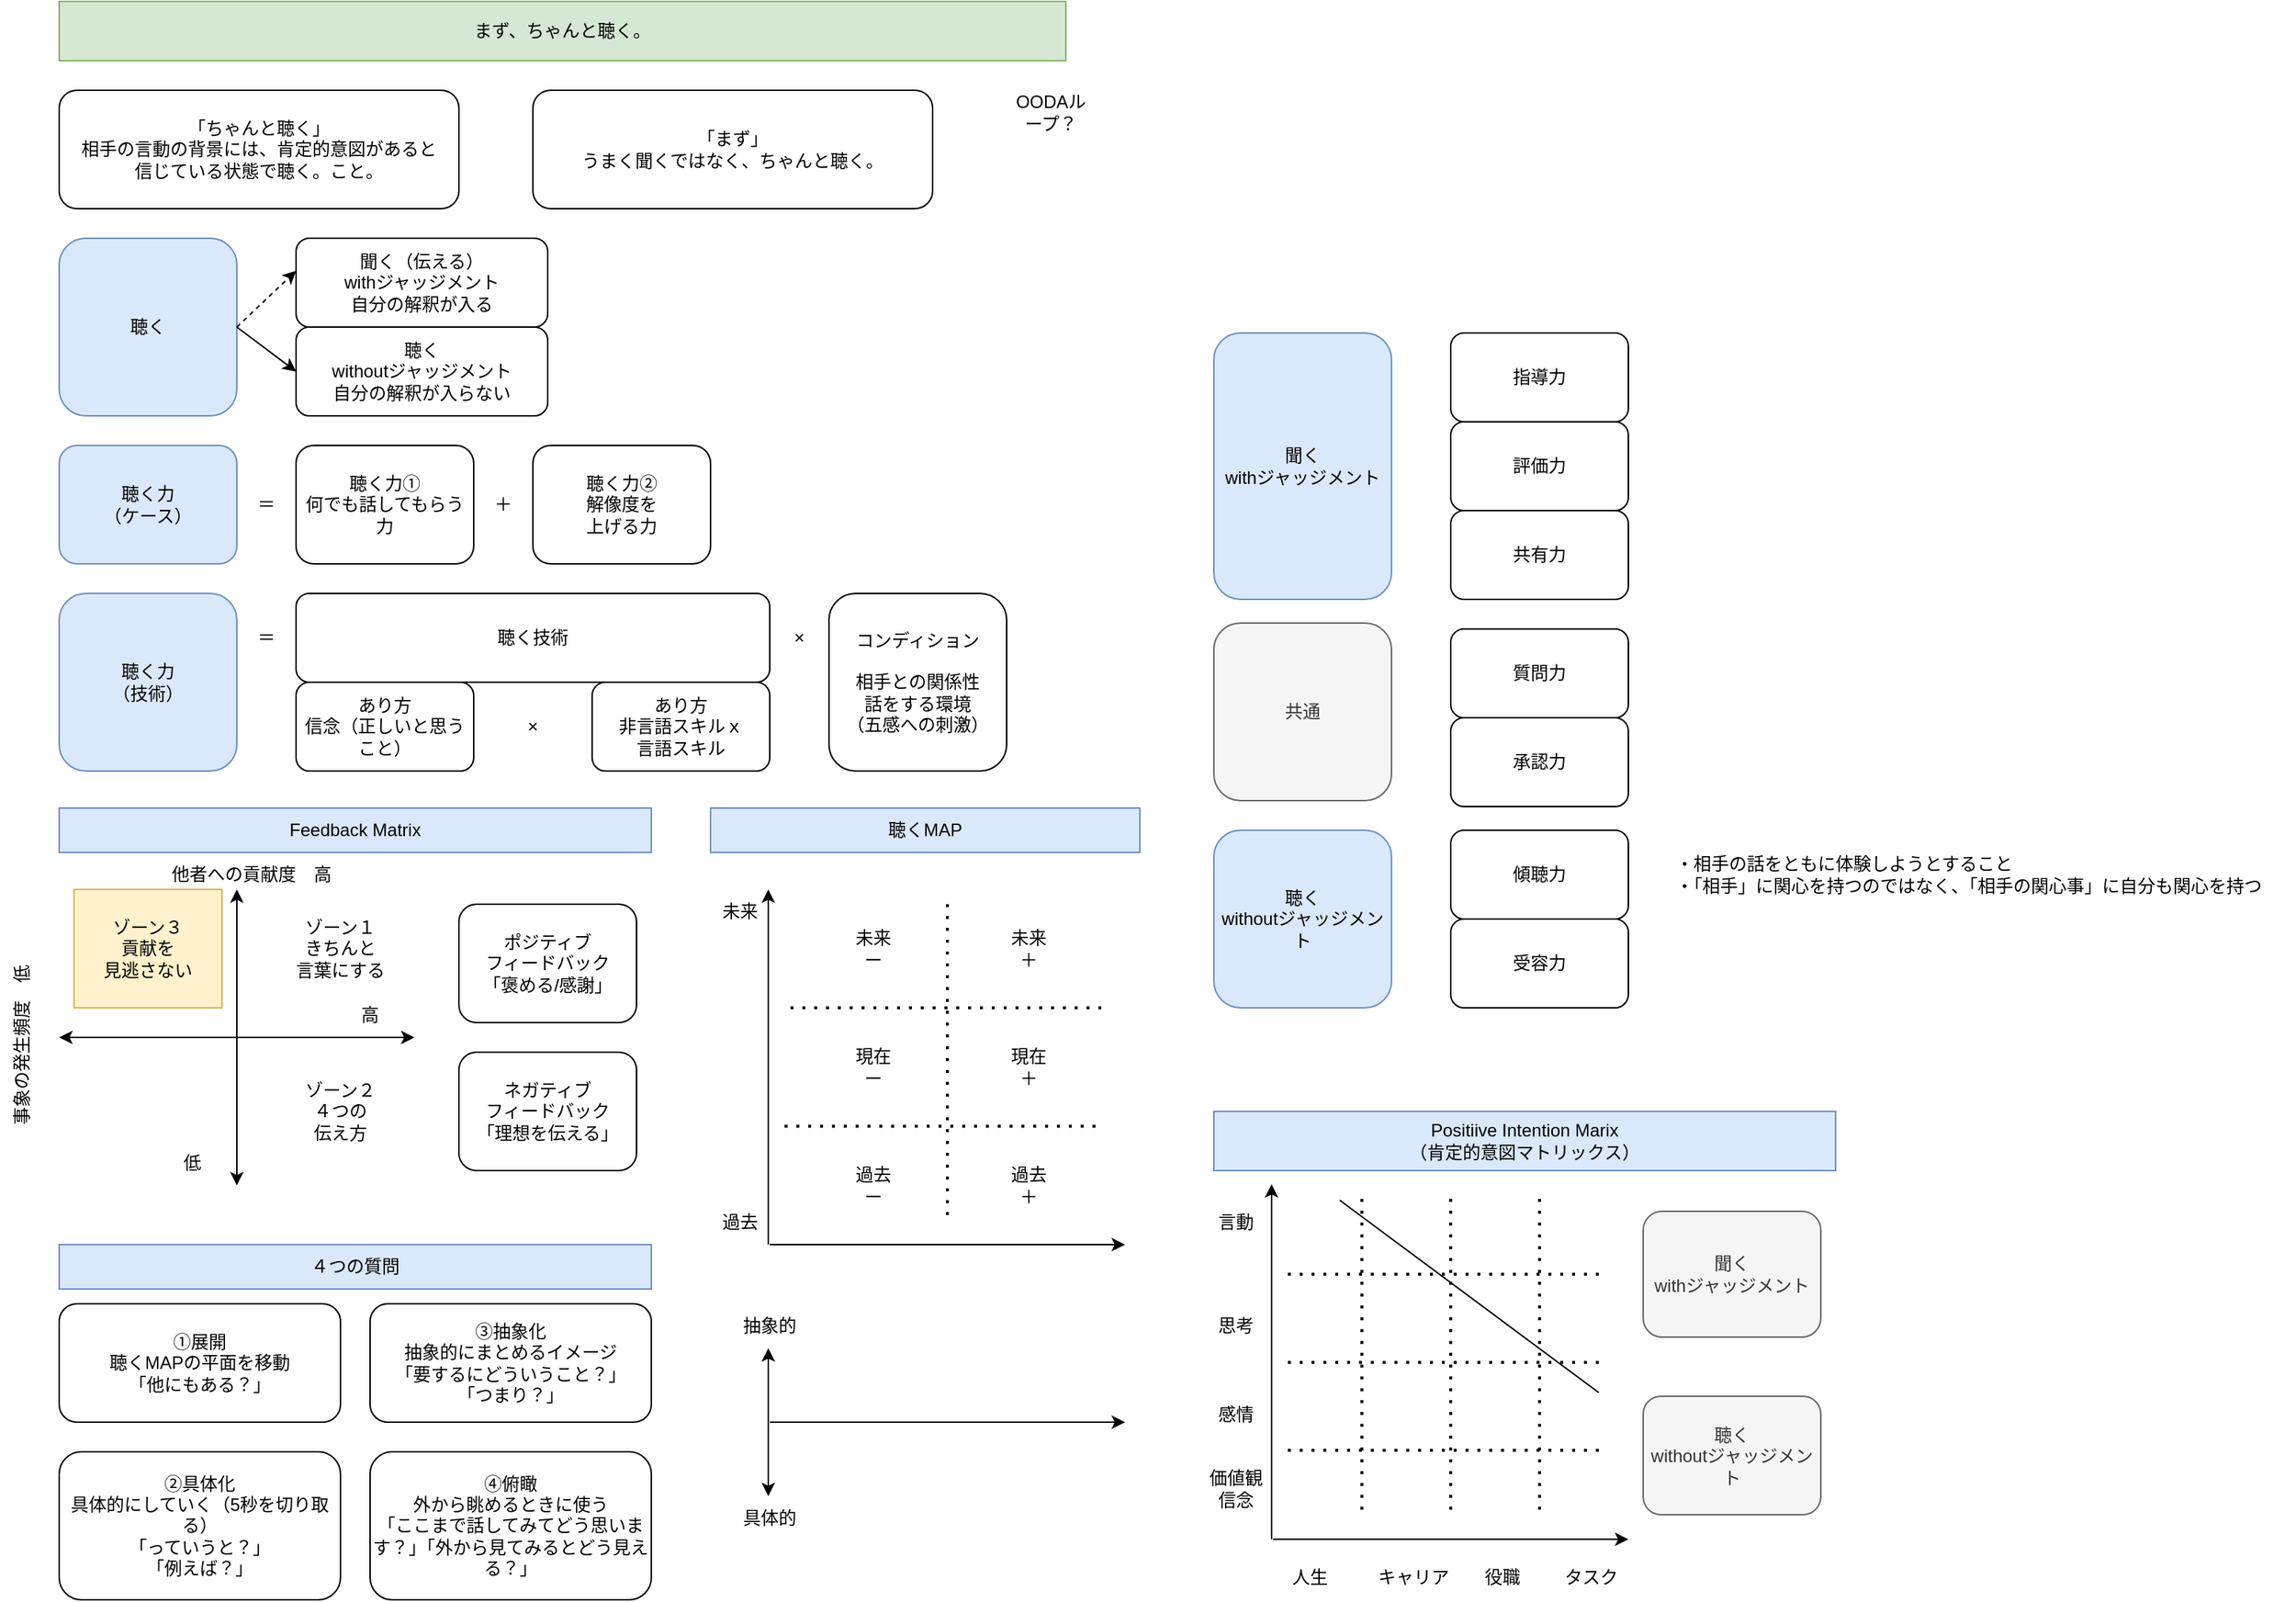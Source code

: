 <mxfile version="26.0.8">
  <diagram name="ページ1" id="4HgTYoFACG-caNTI2MGD">
    <mxGraphModel dx="867" dy="664" grid="1" gridSize="10" guides="1" tooltips="1" connect="1" arrows="1" fold="1" page="1" pageScale="1" pageWidth="1169" pageHeight="827" math="0" shadow="0">
      <root>
        <mxCell id="0" />
        <mxCell id="1" parent="0" />
        <mxCell id="07Ang8cjGGsQBQ0ae3U9-1" value="まず、ちゃんと聴く。" style="text;html=1;align=center;verticalAlign=middle;whiteSpace=wrap;rounded=0;fillColor=#d5e8d4;strokeColor=#82b366;" vertex="1" parent="1">
          <mxGeometry x="80" y="40" width="680" height="40" as="geometry" />
        </mxCell>
        <mxCell id="07Ang8cjGGsQBQ0ae3U9-2" value="「ちゃんと聴く」&lt;div&gt;相手の言動の背景には、&lt;span style=&quot;background-color: transparent; color: light-dark(rgb(0, 0, 0), rgb(255, 255, 255));&quot;&gt;肯定的意図があると&lt;/span&gt;&lt;/div&gt;&lt;div&gt;&lt;span style=&quot;background-color: transparent; color: light-dark(rgb(0, 0, 0), rgb(255, 255, 255));&quot;&gt;信じている状態で聴く。こと。&lt;/span&gt;&lt;/div&gt;" style="rounded=1;whiteSpace=wrap;html=1;" vertex="1" parent="1">
          <mxGeometry x="80" y="100" width="270" height="80" as="geometry" />
        </mxCell>
        <mxCell id="07Ang8cjGGsQBQ0ae3U9-4" value="聴く力&lt;div&gt;（ケース）&lt;/div&gt;" style="rounded=1;whiteSpace=wrap;html=1;fillColor=#dae8fc;strokeColor=#6c8ebf;" vertex="1" parent="1">
          <mxGeometry x="80" y="340" width="120" height="80" as="geometry" />
        </mxCell>
        <mxCell id="07Ang8cjGGsQBQ0ae3U9-5" value="聴く力①&lt;div&gt;何でも話してもらう力&lt;/div&gt;" style="rounded=1;whiteSpace=wrap;html=1;" vertex="1" parent="1">
          <mxGeometry x="240" y="340" width="120" height="80" as="geometry" />
        </mxCell>
        <mxCell id="07Ang8cjGGsQBQ0ae3U9-6" value="聴く力➁&lt;div&gt;解像度を&lt;/div&gt;&lt;div&gt;上げる力&lt;/div&gt;" style="rounded=1;whiteSpace=wrap;html=1;" vertex="1" parent="1">
          <mxGeometry x="400" y="340" width="120" height="80" as="geometry" />
        </mxCell>
        <mxCell id="07Ang8cjGGsQBQ0ae3U9-7" value="＝" style="text;html=1;align=center;verticalAlign=middle;whiteSpace=wrap;rounded=0;" vertex="1" parent="1">
          <mxGeometry x="200" y="360" width="40" height="40" as="geometry" />
        </mxCell>
        <mxCell id="07Ang8cjGGsQBQ0ae3U9-8" value="＋" style="text;html=1;align=center;verticalAlign=middle;whiteSpace=wrap;rounded=0;" vertex="1" parent="1">
          <mxGeometry x="360" y="360" width="40" height="40" as="geometry" />
        </mxCell>
        <mxCell id="07Ang8cjGGsQBQ0ae3U9-10" value="聴く" style="rounded=1;whiteSpace=wrap;html=1;fillColor=#dae8fc;strokeColor=#6c8ebf;" vertex="1" parent="1">
          <mxGeometry x="80" y="200" width="120" height="120" as="geometry" />
        </mxCell>
        <mxCell id="07Ang8cjGGsQBQ0ae3U9-11" value="聞く（伝える）&lt;div&gt;withジャッジメント&lt;/div&gt;&lt;div&gt;自分の解釈が入る&lt;/div&gt;" style="rounded=1;whiteSpace=wrap;html=1;" vertex="1" parent="1">
          <mxGeometry x="240" y="200" width="170" height="60" as="geometry" />
        </mxCell>
        <mxCell id="07Ang8cjGGsQBQ0ae3U9-12" value="聴く&lt;div&gt;withoutジャッジメント&lt;/div&gt;&lt;div&gt;自分の解釈が入らない&lt;/div&gt;" style="rounded=1;whiteSpace=wrap;html=1;" vertex="1" parent="1">
          <mxGeometry x="240" y="260" width="170" height="60" as="geometry" />
        </mxCell>
        <mxCell id="07Ang8cjGGsQBQ0ae3U9-13" value="" style="endArrow=classic;html=1;rounded=0;entryX=0;entryY=0.367;entryDx=0;entryDy=0;entryPerimeter=0;exitX=1;exitY=0.5;exitDx=0;exitDy=0;dashed=1;" edge="1" parent="1" source="07Ang8cjGGsQBQ0ae3U9-10" target="07Ang8cjGGsQBQ0ae3U9-11">
          <mxGeometry width="50" height="50" relative="1" as="geometry">
            <mxPoint x="200" y="240" as="sourcePoint" />
            <mxPoint x="250" y="190" as="targetPoint" />
          </mxGeometry>
        </mxCell>
        <mxCell id="07Ang8cjGGsQBQ0ae3U9-14" value="" style="endArrow=classic;html=1;rounded=0;exitX=1;exitY=0.5;exitDx=0;exitDy=0;entryX=0;entryY=0.5;entryDx=0;entryDy=0;" edge="1" parent="1" source="07Ang8cjGGsQBQ0ae3U9-10" target="07Ang8cjGGsQBQ0ae3U9-12">
          <mxGeometry width="50" height="50" relative="1" as="geometry">
            <mxPoint x="220" y="370" as="sourcePoint" />
            <mxPoint x="240" y="300" as="targetPoint" />
          </mxGeometry>
        </mxCell>
        <mxCell id="07Ang8cjGGsQBQ0ae3U9-15" value="聴く力&lt;div&gt;（技術）&lt;/div&gt;" style="rounded=1;whiteSpace=wrap;html=1;fillColor=#dae8fc;strokeColor=#6c8ebf;" vertex="1" parent="1">
          <mxGeometry x="80" y="440" width="120" height="120" as="geometry" />
        </mxCell>
        <mxCell id="07Ang8cjGGsQBQ0ae3U9-16" value="あり方&lt;div&gt;信念（正しいと思うこと）&lt;/div&gt;" style="rounded=1;whiteSpace=wrap;html=1;" vertex="1" parent="1">
          <mxGeometry x="240" y="500" width="120" height="60" as="geometry" />
        </mxCell>
        <mxCell id="07Ang8cjGGsQBQ0ae3U9-17" value="あり方&lt;div&gt;非言語スキルｘ&lt;/div&gt;&lt;div&gt;言語スキル&lt;/div&gt;" style="rounded=1;whiteSpace=wrap;html=1;" vertex="1" parent="1">
          <mxGeometry x="440" y="500" width="120" height="60" as="geometry" />
        </mxCell>
        <mxCell id="07Ang8cjGGsQBQ0ae3U9-18" value="コンディション&lt;div&gt;&lt;br&gt;&lt;div&gt;相手との関係性&lt;/div&gt;&lt;/div&gt;&lt;div&gt;話をする環境&lt;/div&gt;&lt;div&gt;（五感への刺激）&lt;/div&gt;" style="rounded=1;whiteSpace=wrap;html=1;" vertex="1" parent="1">
          <mxGeometry x="600" y="440" width="120" height="120" as="geometry" />
        </mxCell>
        <mxCell id="07Ang8cjGGsQBQ0ae3U9-19" value="聴く技術" style="rounded=1;whiteSpace=wrap;html=1;" vertex="1" parent="1">
          <mxGeometry x="240" y="440" width="320" height="60" as="geometry" />
        </mxCell>
        <mxCell id="07Ang8cjGGsQBQ0ae3U9-20" value="＝" style="text;html=1;align=center;verticalAlign=middle;whiteSpace=wrap;rounded=0;" vertex="1" parent="1">
          <mxGeometry x="200" y="450" width="40" height="40" as="geometry" />
        </mxCell>
        <mxCell id="07Ang8cjGGsQBQ0ae3U9-21" value="×" style="text;html=1;align=center;verticalAlign=middle;whiteSpace=wrap;rounded=0;" vertex="1" parent="1">
          <mxGeometry x="380" y="510" width="40" height="40" as="geometry" />
        </mxCell>
        <mxCell id="07Ang8cjGGsQBQ0ae3U9-22" value="×" style="text;html=1;align=center;verticalAlign=middle;whiteSpace=wrap;rounded=0;" vertex="1" parent="1">
          <mxGeometry x="560" y="450" width="40" height="40" as="geometry" />
        </mxCell>
        <mxCell id="07Ang8cjGGsQBQ0ae3U9-23" value="「まず」&lt;div&gt;うまく聞くではなく、ちゃんと聴く。&lt;/div&gt;" style="rounded=1;whiteSpace=wrap;html=1;" vertex="1" parent="1">
          <mxGeometry x="400" y="100" width="270" height="80" as="geometry" />
        </mxCell>
        <mxCell id="07Ang8cjGGsQBQ0ae3U9-25" value="Feedback Matrix" style="text;html=1;align=center;verticalAlign=middle;whiteSpace=wrap;rounded=0;fillColor=#dae8fc;strokeColor=#6c8ebf;" vertex="1" parent="1">
          <mxGeometry x="80" y="585" width="400" height="30" as="geometry" />
        </mxCell>
        <mxCell id="07Ang8cjGGsQBQ0ae3U9-26" value="" style="endArrow=classic;startArrow=classic;html=1;rounded=0;" edge="1" parent="1">
          <mxGeometry width="50" height="50" relative="1" as="geometry">
            <mxPoint x="200" y="840" as="sourcePoint" />
            <mxPoint x="200" y="640" as="targetPoint" />
          </mxGeometry>
        </mxCell>
        <mxCell id="07Ang8cjGGsQBQ0ae3U9-27" value="" style="endArrow=classic;startArrow=classic;html=1;rounded=0;" edge="1" parent="1">
          <mxGeometry width="50" height="50" relative="1" as="geometry">
            <mxPoint x="80" y="740" as="sourcePoint" />
            <mxPoint x="320" y="740" as="targetPoint" />
          </mxGeometry>
        </mxCell>
        <mxCell id="07Ang8cjGGsQBQ0ae3U9-28" value="ゾーン１&lt;div&gt;きちんと&lt;/div&gt;&lt;div&gt;言葉にする&lt;/div&gt;" style="text;html=1;align=center;verticalAlign=middle;whiteSpace=wrap;rounded=0;" vertex="1" parent="1">
          <mxGeometry x="220" y="640" width="100" height="80" as="geometry" />
        </mxCell>
        <mxCell id="07Ang8cjGGsQBQ0ae3U9-29" value="ゾーン３&lt;div&gt;貢献を&lt;/div&gt;&lt;div&gt;見逃さない&lt;/div&gt;" style="text;html=1;align=center;verticalAlign=middle;whiteSpace=wrap;rounded=0;fillColor=#fff2cc;strokeColor=#d6b656;" vertex="1" parent="1">
          <mxGeometry x="90" y="640" width="100" height="80" as="geometry" />
        </mxCell>
        <mxCell id="07Ang8cjGGsQBQ0ae3U9-30" value="ゾーン２&lt;div&gt;４つの&lt;/div&gt;&lt;div&gt;伝え方&lt;/div&gt;" style="text;html=1;align=center;verticalAlign=middle;whiteSpace=wrap;rounded=0;" vertex="1" parent="1">
          <mxGeometry x="220" y="750" width="100" height="80" as="geometry" />
        </mxCell>
        <mxCell id="07Ang8cjGGsQBQ0ae3U9-32" value="ポジティブ&lt;div&gt;フィードバック&lt;/div&gt;&lt;div&gt;「褒める/感謝」&lt;/div&gt;" style="rounded=1;whiteSpace=wrap;html=1;" vertex="1" parent="1">
          <mxGeometry x="350" y="650" width="120" height="80" as="geometry" />
        </mxCell>
        <mxCell id="07Ang8cjGGsQBQ0ae3U9-33" value="ネガティブ&lt;div&gt;フィードバック&lt;/div&gt;&lt;div&gt;「理想を伝える」&lt;/div&gt;" style="rounded=1;whiteSpace=wrap;html=1;" vertex="1" parent="1">
          <mxGeometry x="350" y="750" width="120" height="80" as="geometry" />
        </mxCell>
        <mxCell id="07Ang8cjGGsQBQ0ae3U9-34" value="他者への貢献度　高" style="text;html=1;align=center;verticalAlign=middle;whiteSpace=wrap;rounded=0;" vertex="1" parent="1">
          <mxGeometry x="150" y="615" width="120" height="30" as="geometry" />
        </mxCell>
        <mxCell id="07Ang8cjGGsQBQ0ae3U9-35" value="事象の発生頻度　低" style="text;html=1;align=center;verticalAlign=middle;whiteSpace=wrap;rounded=0;horizontal=0;" vertex="1" parent="1">
          <mxGeometry x="40" y="660" width="30" height="170" as="geometry" />
        </mxCell>
        <mxCell id="07Ang8cjGGsQBQ0ae3U9-37" value="低" style="text;html=1;align=center;verticalAlign=middle;whiteSpace=wrap;rounded=0;" vertex="1" parent="1">
          <mxGeometry x="140" y="810" width="60" height="30" as="geometry" />
        </mxCell>
        <mxCell id="07Ang8cjGGsQBQ0ae3U9-38" value="高" style="text;html=1;align=center;verticalAlign=middle;whiteSpace=wrap;rounded=0;" vertex="1" parent="1">
          <mxGeometry x="260" y="710" width="60" height="30" as="geometry" />
        </mxCell>
        <mxCell id="07Ang8cjGGsQBQ0ae3U9-40" value="聞く&lt;div&gt;withジャッジメント&lt;/div&gt;" style="rounded=1;whiteSpace=wrap;html=1;fillColor=#dae8fc;strokeColor=#6c8ebf;" vertex="1" parent="1">
          <mxGeometry x="860" y="264" width="120" height="180" as="geometry" />
        </mxCell>
        <mxCell id="07Ang8cjGGsQBQ0ae3U9-41" value="指導力" style="rounded=1;whiteSpace=wrap;html=1;" vertex="1" parent="1">
          <mxGeometry x="1020" y="264" width="120" height="60" as="geometry" />
        </mxCell>
        <mxCell id="07Ang8cjGGsQBQ0ae3U9-42" value="評価力" style="rounded=1;whiteSpace=wrap;html=1;" vertex="1" parent="1">
          <mxGeometry x="1020" y="324" width="120" height="60" as="geometry" />
        </mxCell>
        <mxCell id="07Ang8cjGGsQBQ0ae3U9-43" value="共有力" style="rounded=1;whiteSpace=wrap;html=1;" vertex="1" parent="1">
          <mxGeometry x="1020" y="384" width="120" height="60" as="geometry" />
        </mxCell>
        <mxCell id="07Ang8cjGGsQBQ0ae3U9-44" value="聴く&lt;div&gt;withoutジャッジメント&lt;/div&gt;" style="rounded=1;whiteSpace=wrap;html=1;fillColor=#dae8fc;strokeColor=#6c8ebf;" vertex="1" parent="1">
          <mxGeometry x="860" y="600" width="120" height="120" as="geometry" />
        </mxCell>
        <mxCell id="07Ang8cjGGsQBQ0ae3U9-45" value="質問力" style="rounded=1;whiteSpace=wrap;html=1;" vertex="1" parent="1">
          <mxGeometry x="1020" y="464" width="120" height="60" as="geometry" />
        </mxCell>
        <mxCell id="07Ang8cjGGsQBQ0ae3U9-46" value="承認力" style="rounded=1;whiteSpace=wrap;html=1;" vertex="1" parent="1">
          <mxGeometry x="1020" y="524" width="120" height="60" as="geometry" />
        </mxCell>
        <mxCell id="07Ang8cjGGsQBQ0ae3U9-47" value="傾聴力" style="rounded=1;whiteSpace=wrap;html=1;" vertex="1" parent="1">
          <mxGeometry x="1020" y="600" width="120" height="60" as="geometry" />
        </mxCell>
        <mxCell id="07Ang8cjGGsQBQ0ae3U9-48" value="受容力" style="rounded=1;whiteSpace=wrap;html=1;" vertex="1" parent="1">
          <mxGeometry x="1020" y="660" width="120" height="60" as="geometry" />
        </mxCell>
        <mxCell id="07Ang8cjGGsQBQ0ae3U9-50" value="OODAループ？" style="text;html=1;align=center;verticalAlign=middle;whiteSpace=wrap;rounded=0;" vertex="1" parent="1">
          <mxGeometry x="720" y="100" width="60" height="30" as="geometry" />
        </mxCell>
        <mxCell id="07Ang8cjGGsQBQ0ae3U9-51" value="・相手の話をともに体験しようとすること&lt;div&gt;・「相手」に関心を持つのではなく、「相手の関心事」に自分も関心を持つ&lt;/div&gt;" style="text;html=1;align=left;verticalAlign=middle;whiteSpace=wrap;rounded=0;" vertex="1" parent="1">
          <mxGeometry x="1170" y="600" width="420" height="60" as="geometry" />
        </mxCell>
        <mxCell id="07Ang8cjGGsQBQ0ae3U9-52" value="聴くMAP" style="text;html=1;align=center;verticalAlign=middle;whiteSpace=wrap;rounded=0;fillColor=#dae8fc;strokeColor=#6c8ebf;" vertex="1" parent="1">
          <mxGeometry x="520" y="585" width="290" height="30" as="geometry" />
        </mxCell>
        <mxCell id="07Ang8cjGGsQBQ0ae3U9-53" value="" style="endArrow=classic;startArrow=none;html=1;rounded=0;startFill=0;" edge="1" parent="1">
          <mxGeometry width="50" height="50" relative="1" as="geometry">
            <mxPoint x="559" y="880" as="sourcePoint" />
            <mxPoint x="559" y="640" as="targetPoint" />
          </mxGeometry>
        </mxCell>
        <mxCell id="07Ang8cjGGsQBQ0ae3U9-54" value="未来&lt;div&gt;ー&lt;/div&gt;" style="text;html=1;align=center;verticalAlign=middle;whiteSpace=wrap;rounded=0;" vertex="1" parent="1">
          <mxGeometry x="590" y="640" width="80" height="80" as="geometry" />
        </mxCell>
        <mxCell id="07Ang8cjGGsQBQ0ae3U9-56" value="" style="endArrow=none;dashed=1;html=1;dashPattern=1 3;strokeWidth=2;rounded=0;" edge="1" parent="1">
          <mxGeometry width="50" height="50" relative="1" as="geometry">
            <mxPoint x="680" y="860" as="sourcePoint" />
            <mxPoint x="680" y="650" as="targetPoint" />
          </mxGeometry>
        </mxCell>
        <mxCell id="07Ang8cjGGsQBQ0ae3U9-57" value="未来&lt;div&gt;＋&lt;/div&gt;" style="text;html=1;align=center;verticalAlign=middle;whiteSpace=wrap;rounded=0;" vertex="1" parent="1">
          <mxGeometry x="700" y="640" width="70" height="80" as="geometry" />
        </mxCell>
        <mxCell id="07Ang8cjGGsQBQ0ae3U9-58" value="" style="endArrow=classic;startArrow=none;html=1;rounded=0;startFill=0;" edge="1" parent="1">
          <mxGeometry width="50" height="50" relative="1" as="geometry">
            <mxPoint x="560" y="880" as="sourcePoint" />
            <mxPoint x="800" y="880" as="targetPoint" />
          </mxGeometry>
        </mxCell>
        <mxCell id="07Ang8cjGGsQBQ0ae3U9-59" value="" style="endArrow=none;dashed=1;html=1;dashPattern=1 3;strokeWidth=2;rounded=0;" edge="1" parent="1">
          <mxGeometry width="50" height="50" relative="1" as="geometry">
            <mxPoint x="784" y="720" as="sourcePoint" />
            <mxPoint x="570" y="720" as="targetPoint" />
          </mxGeometry>
        </mxCell>
        <mxCell id="07Ang8cjGGsQBQ0ae3U9-60" value="" style="endArrow=none;dashed=1;html=1;dashPattern=1 3;strokeWidth=2;rounded=0;entryX=0;entryY=1;entryDx=0;entryDy=0;" edge="1" parent="1">
          <mxGeometry width="50" height="50" relative="1" as="geometry">
            <mxPoint x="780" y="800" as="sourcePoint" />
            <mxPoint x="570" y="800" as="targetPoint" />
          </mxGeometry>
        </mxCell>
        <mxCell id="07Ang8cjGGsQBQ0ae3U9-61" value="現在&lt;br&gt;&lt;div&gt;ー&lt;/div&gt;" style="text;html=1;align=center;verticalAlign=middle;whiteSpace=wrap;rounded=0;" vertex="1" parent="1">
          <mxGeometry x="590" y="720" width="80" height="80" as="geometry" />
        </mxCell>
        <mxCell id="07Ang8cjGGsQBQ0ae3U9-62" value="現在&lt;br&gt;&lt;div&gt;＋&lt;/div&gt;" style="text;html=1;align=center;verticalAlign=middle;whiteSpace=wrap;rounded=0;" vertex="1" parent="1">
          <mxGeometry x="700" y="720" width="70" height="80" as="geometry" />
        </mxCell>
        <mxCell id="07Ang8cjGGsQBQ0ae3U9-63" value="未来" style="text;html=1;align=center;verticalAlign=middle;whiteSpace=wrap;rounded=0;" vertex="1" parent="1">
          <mxGeometry x="510" y="640" width="60" height="30" as="geometry" />
        </mxCell>
        <mxCell id="07Ang8cjGGsQBQ0ae3U9-64" value="過去" style="text;html=1;align=center;verticalAlign=middle;whiteSpace=wrap;rounded=0;" vertex="1" parent="1">
          <mxGeometry x="510" y="850" width="60" height="30" as="geometry" />
        </mxCell>
        <mxCell id="07Ang8cjGGsQBQ0ae3U9-65" value="過去&lt;br&gt;&lt;div&gt;ー&lt;/div&gt;" style="text;html=1;align=center;verticalAlign=middle;whiteSpace=wrap;rounded=0;" vertex="1" parent="1">
          <mxGeometry x="590" y="800" width="80" height="80" as="geometry" />
        </mxCell>
        <mxCell id="07Ang8cjGGsQBQ0ae3U9-66" value="&lt;div&gt;過去&lt;/div&gt;&lt;div&gt;＋&lt;/div&gt;" style="text;html=1;align=center;verticalAlign=middle;whiteSpace=wrap;rounded=0;" vertex="1" parent="1">
          <mxGeometry x="700" y="800" width="70" height="80" as="geometry" />
        </mxCell>
        <mxCell id="07Ang8cjGGsQBQ0ae3U9-67" value="" style="endArrow=classic;startArrow=none;html=1;rounded=0;startFill=0;" edge="1" parent="1">
          <mxGeometry width="50" height="50" relative="1" as="geometry">
            <mxPoint x="560" y="1000" as="sourcePoint" />
            <mxPoint x="800" y="1000" as="targetPoint" />
          </mxGeometry>
        </mxCell>
        <mxCell id="07Ang8cjGGsQBQ0ae3U9-68" value="" style="endArrow=classic;startArrow=classic;html=1;rounded=0;" edge="1" parent="1">
          <mxGeometry width="50" height="50" relative="1" as="geometry">
            <mxPoint x="559" y="1050" as="sourcePoint" />
            <mxPoint x="559" y="950" as="targetPoint" />
          </mxGeometry>
        </mxCell>
        <mxCell id="07Ang8cjGGsQBQ0ae3U9-69" value="抽象的" style="text;html=1;align=center;verticalAlign=middle;whiteSpace=wrap;rounded=0;" vertex="1" parent="1">
          <mxGeometry x="530" y="920" width="60" height="30" as="geometry" />
        </mxCell>
        <mxCell id="07Ang8cjGGsQBQ0ae3U9-70" value="具体的" style="text;html=1;align=center;verticalAlign=middle;whiteSpace=wrap;rounded=0;" vertex="1" parent="1">
          <mxGeometry x="530" y="1050" width="60" height="30" as="geometry" />
        </mxCell>
        <mxCell id="07Ang8cjGGsQBQ0ae3U9-73" value="①展開&lt;div&gt;聴くMAPの平面を移動&lt;/div&gt;&lt;div&gt;「他にもある？」&lt;/div&gt;" style="rounded=1;whiteSpace=wrap;html=1;" vertex="1" parent="1">
          <mxGeometry x="80" y="920" width="190" height="80" as="geometry" />
        </mxCell>
        <mxCell id="07Ang8cjGGsQBQ0ae3U9-74" value="４つの質問" style="text;html=1;align=center;verticalAlign=middle;whiteSpace=wrap;rounded=0;fillColor=#dae8fc;strokeColor=#6c8ebf;" vertex="1" parent="1">
          <mxGeometry x="80" y="880" width="400" height="30" as="geometry" />
        </mxCell>
        <mxCell id="07Ang8cjGGsQBQ0ae3U9-75" value="➁具体化&lt;div&gt;具体的にしていく（5秒を切り取る）&lt;/div&gt;&lt;div&gt;「っていうと？」&lt;/div&gt;&lt;div&gt;「例えば？」&lt;/div&gt;" style="rounded=1;whiteSpace=wrap;html=1;" vertex="1" parent="1">
          <mxGeometry x="80" y="1020" width="190" height="100" as="geometry" />
        </mxCell>
        <mxCell id="07Ang8cjGGsQBQ0ae3U9-76" value="③抽象化&lt;div&gt;抽象的にまとめるイメージ&lt;/div&gt;&lt;div&gt;「要するにどういうこと？」&lt;/div&gt;&lt;div&gt;「つまり？」&lt;/div&gt;" style="rounded=1;whiteSpace=wrap;html=1;" vertex="1" parent="1">
          <mxGeometry x="290" y="920" width="190" height="80" as="geometry" />
        </mxCell>
        <mxCell id="07Ang8cjGGsQBQ0ae3U9-77" value="④俯瞰&lt;div&gt;外から眺めるときに使う&lt;/div&gt;&lt;div&gt;「ここまで話してみてどう思います？」&lt;span style=&quot;background-color: transparent; color: light-dark(rgb(0, 0, 0), rgb(255, 255, 255));&quot;&gt;「外から見てみるとどう見える？」&lt;/span&gt;&lt;/div&gt;" style="rounded=1;whiteSpace=wrap;html=1;" vertex="1" parent="1">
          <mxGeometry x="290" y="1020" width="190" height="100" as="geometry" />
        </mxCell>
        <mxCell id="07Ang8cjGGsQBQ0ae3U9-78" value="Positiive Intention Marix&lt;div&gt;（肯定的意図マトリックス）&lt;/div&gt;" style="text;html=1;align=center;verticalAlign=middle;whiteSpace=wrap;rounded=0;fillColor=#dae8fc;strokeColor=#6c8ebf;" vertex="1" parent="1">
          <mxGeometry x="860" y="790" width="420" height="40" as="geometry" />
        </mxCell>
        <mxCell id="07Ang8cjGGsQBQ0ae3U9-79" value="" style="endArrow=classic;startArrow=none;html=1;rounded=0;startFill=0;" edge="1" parent="1">
          <mxGeometry width="50" height="50" relative="1" as="geometry">
            <mxPoint x="899" y="1079.17" as="sourcePoint" />
            <mxPoint x="899" y="839.17" as="targetPoint" />
          </mxGeometry>
        </mxCell>
        <mxCell id="07Ang8cjGGsQBQ0ae3U9-80" value="言動" style="text;html=1;align=center;verticalAlign=middle;whiteSpace=wrap;rounded=0;" vertex="1" parent="1">
          <mxGeometry x="850" y="850" width="50" height="30" as="geometry" />
        </mxCell>
        <mxCell id="07Ang8cjGGsQBQ0ae3U9-81" value="" style="endArrow=none;dashed=1;html=1;dashPattern=1 3;strokeWidth=2;rounded=0;" edge="1" parent="1">
          <mxGeometry width="50" height="50" relative="1" as="geometry">
            <mxPoint x="1020" y="1059.17" as="sourcePoint" />
            <mxPoint x="1020" y="849.17" as="targetPoint" />
          </mxGeometry>
        </mxCell>
        <mxCell id="07Ang8cjGGsQBQ0ae3U9-83" value="" style="endArrow=classic;startArrow=none;html=1;rounded=0;startFill=0;" edge="1" parent="1">
          <mxGeometry width="50" height="50" relative="1" as="geometry">
            <mxPoint x="900" y="1079.17" as="sourcePoint" />
            <mxPoint x="1140" y="1079.17" as="targetPoint" />
          </mxGeometry>
        </mxCell>
        <mxCell id="07Ang8cjGGsQBQ0ae3U9-84" value="" style="endArrow=none;dashed=1;html=1;dashPattern=1 3;strokeWidth=2;rounded=0;" edge="1" parent="1">
          <mxGeometry width="50" height="50" relative="1" as="geometry">
            <mxPoint x="1120" y="900" as="sourcePoint" />
            <mxPoint x="910" y="900" as="targetPoint" />
          </mxGeometry>
        </mxCell>
        <mxCell id="07Ang8cjGGsQBQ0ae3U9-85" value="" style="endArrow=none;dashed=1;html=1;dashPattern=1 3;strokeWidth=2;rounded=0;entryX=0;entryY=1;entryDx=0;entryDy=0;" edge="1" parent="1">
          <mxGeometry width="50" height="50" relative="1" as="geometry">
            <mxPoint x="1120" y="959.66" as="sourcePoint" />
            <mxPoint x="910" y="959.66" as="targetPoint" />
          </mxGeometry>
        </mxCell>
        <mxCell id="07Ang8cjGGsQBQ0ae3U9-90" value="" style="endArrow=none;dashed=1;html=1;dashPattern=1 3;strokeWidth=2;rounded=0;" edge="1" parent="1">
          <mxGeometry width="50" height="50" relative="1" as="geometry">
            <mxPoint x="1120" y="1019" as="sourcePoint" />
            <mxPoint x="910" y="1019" as="targetPoint" />
          </mxGeometry>
        </mxCell>
        <mxCell id="07Ang8cjGGsQBQ0ae3U9-91" value="思考" style="text;html=1;align=center;verticalAlign=middle;whiteSpace=wrap;rounded=0;" vertex="1" parent="1">
          <mxGeometry x="850" y="920" width="50" height="30" as="geometry" />
        </mxCell>
        <mxCell id="07Ang8cjGGsQBQ0ae3U9-92" value="感情" style="text;html=1;align=center;verticalAlign=middle;whiteSpace=wrap;rounded=0;" vertex="1" parent="1">
          <mxGeometry x="850" y="980" width="50" height="30" as="geometry" />
        </mxCell>
        <mxCell id="07Ang8cjGGsQBQ0ae3U9-93" value="価値観&lt;div&gt;信念&lt;/div&gt;" style="text;html=1;align=center;verticalAlign=middle;whiteSpace=wrap;rounded=0;" vertex="1" parent="1">
          <mxGeometry x="850" y="1030" width="50" height="30" as="geometry" />
        </mxCell>
        <mxCell id="07Ang8cjGGsQBQ0ae3U9-94" value="人生" style="text;html=1;align=center;verticalAlign=middle;whiteSpace=wrap;rounded=0;" vertex="1" parent="1">
          <mxGeometry x="900" y="1090" width="50" height="30" as="geometry" />
        </mxCell>
        <mxCell id="07Ang8cjGGsQBQ0ae3U9-95" value="" style="endArrow=none;dashed=1;html=1;dashPattern=1 3;strokeWidth=2;rounded=0;" edge="1" parent="1">
          <mxGeometry width="50" height="50" relative="1" as="geometry">
            <mxPoint x="960" y="1059.17" as="sourcePoint" />
            <mxPoint x="960" y="849.17" as="targetPoint" />
          </mxGeometry>
        </mxCell>
        <mxCell id="07Ang8cjGGsQBQ0ae3U9-96" value="キャリア" style="text;html=1;align=center;verticalAlign=middle;whiteSpace=wrap;rounded=0;" vertex="1" parent="1">
          <mxGeometry x="970" y="1090" width="50" height="30" as="geometry" />
        </mxCell>
        <mxCell id="07Ang8cjGGsQBQ0ae3U9-97" value="役職" style="text;html=1;align=center;verticalAlign=middle;whiteSpace=wrap;rounded=0;" vertex="1" parent="1">
          <mxGeometry x="1030" y="1090" width="50" height="30" as="geometry" />
        </mxCell>
        <mxCell id="07Ang8cjGGsQBQ0ae3U9-98" value="タスク" style="text;html=1;align=center;verticalAlign=middle;whiteSpace=wrap;rounded=0;" vertex="1" parent="1">
          <mxGeometry x="1090" y="1090" width="50" height="30" as="geometry" />
        </mxCell>
        <mxCell id="07Ang8cjGGsQBQ0ae3U9-99" value="" style="endArrow=none;dashed=1;html=1;dashPattern=1 3;strokeWidth=2;rounded=0;" edge="1" parent="1">
          <mxGeometry width="50" height="50" relative="1" as="geometry">
            <mxPoint x="1080" y="1059.17" as="sourcePoint" />
            <mxPoint x="1080" y="849.17" as="targetPoint" />
          </mxGeometry>
        </mxCell>
        <mxCell id="07Ang8cjGGsQBQ0ae3U9-100" value="" style="endArrow=none;html=1;rounded=0;" edge="1" parent="1">
          <mxGeometry width="50" height="50" relative="1" as="geometry">
            <mxPoint x="1120" y="980" as="sourcePoint" />
            <mxPoint x="945" y="850" as="targetPoint" />
          </mxGeometry>
        </mxCell>
        <mxCell id="07Ang8cjGGsQBQ0ae3U9-101" value="聞く&lt;div&gt;withジャッジメント&lt;/div&gt;" style="rounded=1;whiteSpace=wrap;html=1;fillColor=#f5f5f5;strokeColor=#666666;fontColor=#333333;" vertex="1" parent="1">
          <mxGeometry x="1150" y="857.5" width="120" height="85" as="geometry" />
        </mxCell>
        <mxCell id="07Ang8cjGGsQBQ0ae3U9-102" value="聴く&lt;div&gt;withoutジャッジメント&lt;/div&gt;" style="rounded=1;whiteSpace=wrap;html=1;fillColor=#f5f5f5;strokeColor=#666666;fontColor=#333333;" vertex="1" parent="1">
          <mxGeometry x="1150" y="982.5" width="120" height="80" as="geometry" />
        </mxCell>
        <mxCell id="07Ang8cjGGsQBQ0ae3U9-104" value="共通" style="rounded=1;whiteSpace=wrap;html=1;fillColor=#f5f5f5;strokeColor=#666666;fontColor=#333333;" vertex="1" parent="1">
          <mxGeometry x="860" y="460" width="120" height="120" as="geometry" />
        </mxCell>
      </root>
    </mxGraphModel>
  </diagram>
</mxfile>
